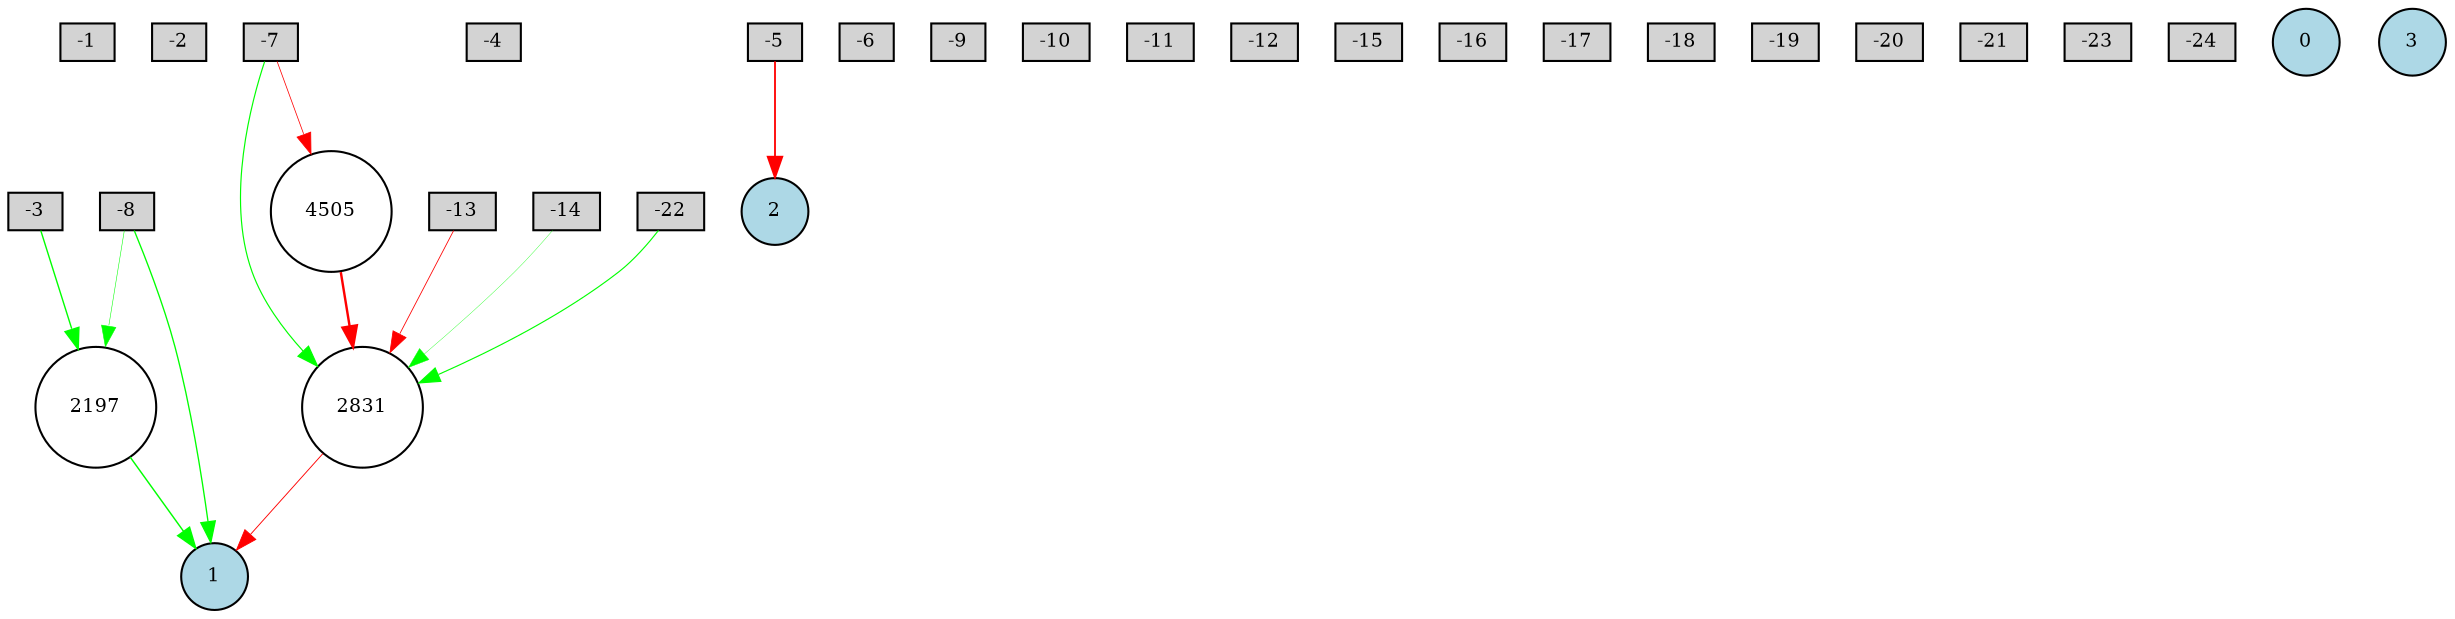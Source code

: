 digraph {
	node [fontsize=9 height=0.2 shape=circle width=0.2]
	-1 [fillcolor=lightgray shape=box style=filled]
	-2 [fillcolor=lightgray shape=box style=filled]
	-3 [fillcolor=lightgray shape=box style=filled]
	-4 [fillcolor=lightgray shape=box style=filled]
	-5 [fillcolor=lightgray shape=box style=filled]
	-6 [fillcolor=lightgray shape=box style=filled]
	-7 [fillcolor=lightgray shape=box style=filled]
	-8 [fillcolor=lightgray shape=box style=filled]
	-9 [fillcolor=lightgray shape=box style=filled]
	-10 [fillcolor=lightgray shape=box style=filled]
	-11 [fillcolor=lightgray shape=box style=filled]
	-12 [fillcolor=lightgray shape=box style=filled]
	-13 [fillcolor=lightgray shape=box style=filled]
	-14 [fillcolor=lightgray shape=box style=filled]
	-15 [fillcolor=lightgray shape=box style=filled]
	-16 [fillcolor=lightgray shape=box style=filled]
	-17 [fillcolor=lightgray shape=box style=filled]
	-18 [fillcolor=lightgray shape=box style=filled]
	-19 [fillcolor=lightgray shape=box style=filled]
	-20 [fillcolor=lightgray shape=box style=filled]
	-21 [fillcolor=lightgray shape=box style=filled]
	-22 [fillcolor=lightgray shape=box style=filled]
	-23 [fillcolor=lightgray shape=box style=filled]
	-24 [fillcolor=lightgray shape=box style=filled]
	0 [fillcolor=lightblue style=filled]
	1 [fillcolor=lightblue style=filled]
	2 [fillcolor=lightblue style=filled]
	3 [fillcolor=lightblue style=filled]
	2831 [fillcolor=white style=filled]
	2197 [fillcolor=white style=filled]
	4505 [fillcolor=white style=filled]
	-22 -> 2831 [color=green penwidth=0.544779859555037 style=solid]
	-3 -> 2197 [color=green penwidth=0.6688131445378535 style=solid]
	-14 -> 2831 [color=green penwidth=0.16930726226408788 style=solid]
	2197 -> 1 [color=green penwidth=0.6953081725138659 style=solid]
	-7 -> 2831 [color=green penwidth=0.5658857660986406 style=solid]
	-7 -> 4505 [color=red penwidth=0.3680755237930051 style=solid]
	2831 -> 1 [color=red penwidth=0.43727133926710526 style=solid]
	-13 -> 2831 [color=red penwidth=0.39467936280849014 style=solid]
	4505 -> 2831 [color=red penwidth=1.1614524320952624 style=solid]
	-8 -> 1 [color=green penwidth=0.6402825973661663 style=solid]
	-5 -> 2 [color=red penwidth=0.8724588125738342 style=solid]
	-8 -> 2197 [color=green penwidth=0.2572910245392418 style=solid]
}
